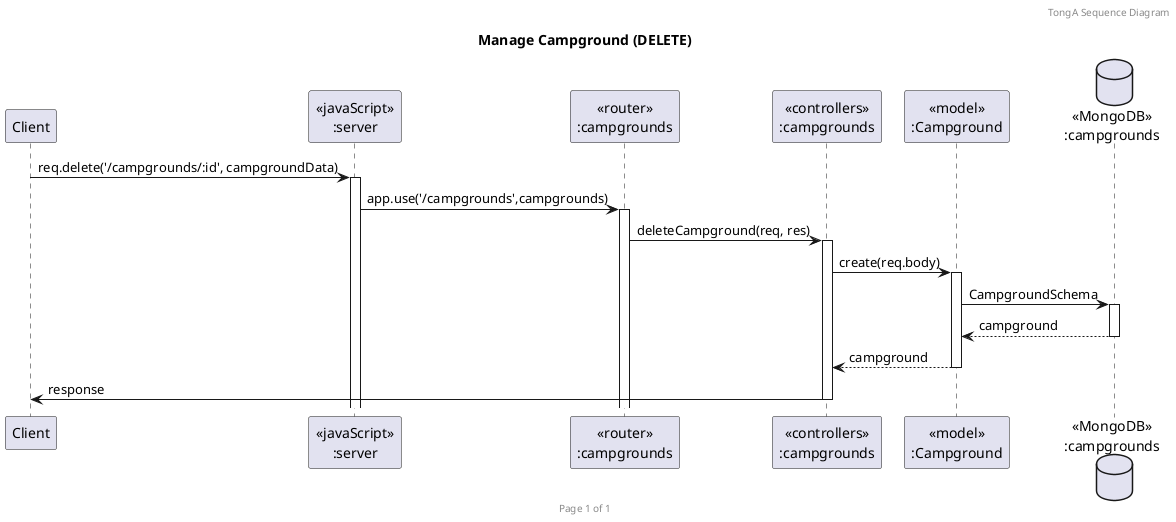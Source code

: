 @startuml Manage Campground (DELETE)

header TongA Sequence Diagram
footer Page %page% of %lastpage%
title "Manage Campground (DELETE)"

participant "Client" as client
participant "<<javaScript>>\n:server" as server
participant "<<router>>\n:campgrounds" as routerCampgrounds
participant "<<controllers>>\n:campgrounds" as controllersCampgrounds
participant "<<model>>\n:Campground" as modelCampground
database "<<MongoDB>>\n:campgrounds" as CampgroundsDatabase

client->server ++:req.delete('/campgrounds/:id', campgroundData)
server->routerCampgrounds ++:app.use('/campgrounds',campgrounds)
routerCampgrounds -> controllersCampgrounds ++:deleteCampground(req, res)
controllersCampgrounds->modelCampground ++:create(req.body)
modelCampground ->CampgroundsDatabase ++: CampgroundSchema
CampgroundsDatabase --> modelCampground --: campground
controllersCampgrounds <-- modelCampground --:campground
controllersCampgrounds->client --:response

@enduml

